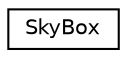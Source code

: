 digraph "Graphical Class Hierarchy"
{
 // LATEX_PDF_SIZE
  edge [fontname="Helvetica",fontsize="10",labelfontname="Helvetica",labelfontsize="10"];
  node [fontname="Helvetica",fontsize="10",shape=record];
  rankdir="LR";
  Node0 [label="SkyBox",height=0.2,width=0.4,color="black", fillcolor="white", style="filled",URL="$class_sky_box.html",tooltip=" "];
}
